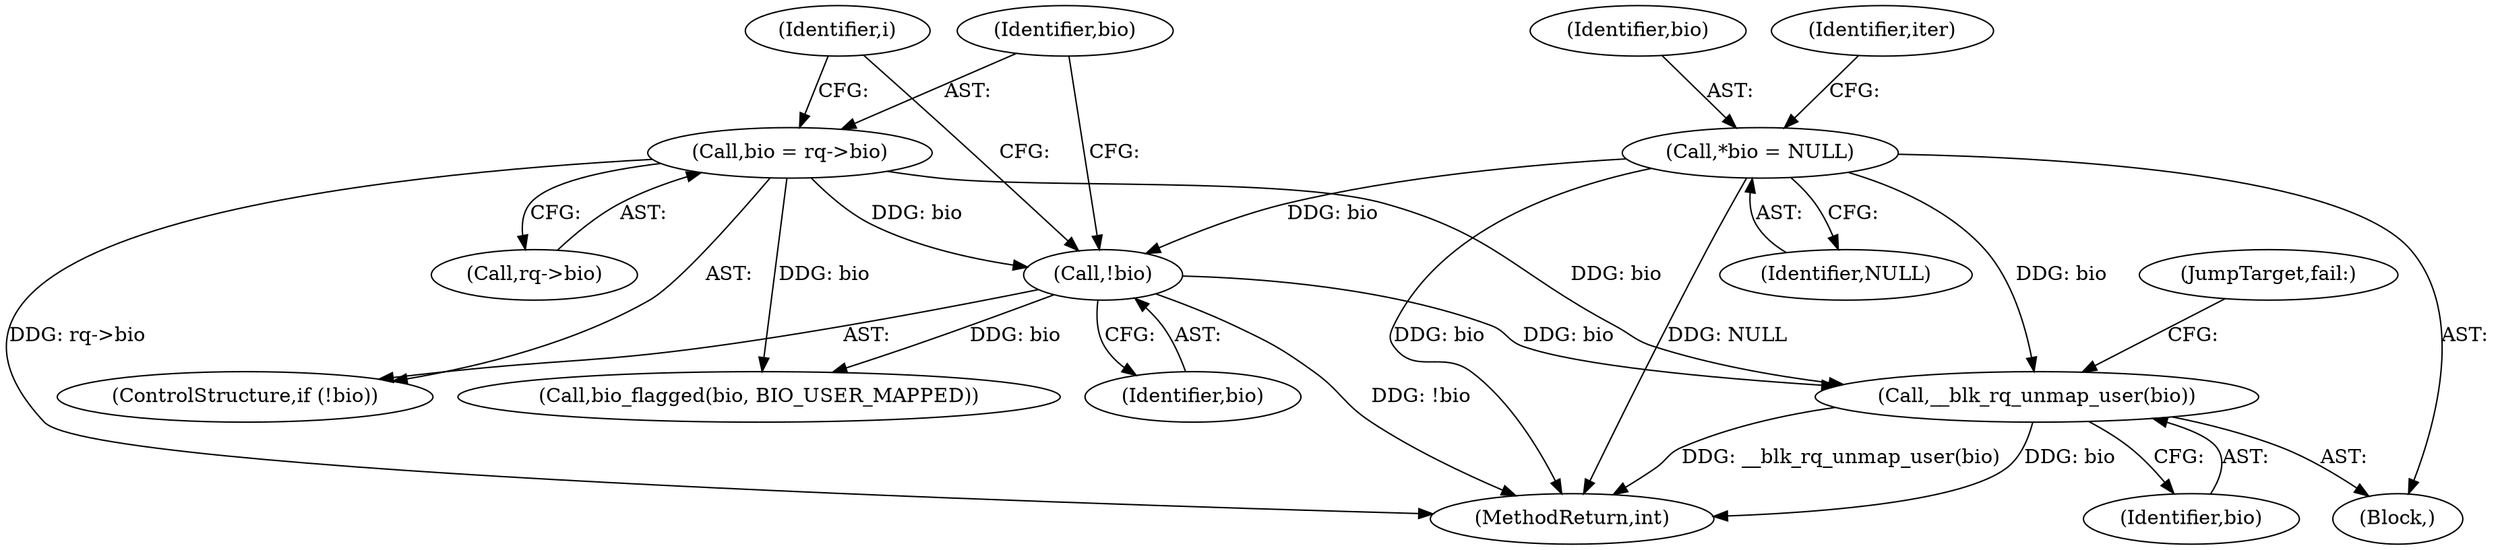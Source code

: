 digraph "0_linux_a0ac402cfcdc904f9772e1762b3fda112dcc56a0@pointer" {
"1000198" [label="(Call,__blk_rq_unmap_user(bio))"];
"1000177" [label="(Call,bio = rq->bio)"];
"1000175" [label="(Call,!bio)"];
"1000121" [label="(Call,*bio = NULL)"];
"1000122" [label="(Identifier,bio)"];
"1000198" [label="(Call,__blk_rq_unmap_user(bio))"];
"1000121" [label="(Call,*bio = NULL)"];
"1000179" [label="(Call,rq->bio)"];
"1000106" [label="(Block,)"];
"1000177" [label="(Call,bio = rq->bio)"];
"1000174" [label="(ControlStructure,if (!bio))"];
"1000199" [label="(Identifier,bio)"];
"1000123" [label="(Identifier,NULL)"];
"1000184" [label="(Identifier,i)"];
"1000129" [label="(Identifier,iter)"];
"1000175" [label="(Call,!bio)"];
"1000176" [label="(Identifier,bio)"];
"1000209" [label="(MethodReturn,int)"];
"1000187" [label="(Call,bio_flagged(bio, BIO_USER_MAPPED))"];
"1000200" [label="(JumpTarget,fail:)"];
"1000178" [label="(Identifier,bio)"];
"1000198" -> "1000106"  [label="AST: "];
"1000198" -> "1000199"  [label="CFG: "];
"1000199" -> "1000198"  [label="AST: "];
"1000200" -> "1000198"  [label="CFG: "];
"1000198" -> "1000209"  [label="DDG: bio"];
"1000198" -> "1000209"  [label="DDG: __blk_rq_unmap_user(bio)"];
"1000177" -> "1000198"  [label="DDG: bio"];
"1000175" -> "1000198"  [label="DDG: bio"];
"1000121" -> "1000198"  [label="DDG: bio"];
"1000177" -> "1000174"  [label="AST: "];
"1000177" -> "1000179"  [label="CFG: "];
"1000178" -> "1000177"  [label="AST: "];
"1000179" -> "1000177"  [label="AST: "];
"1000184" -> "1000177"  [label="CFG: "];
"1000177" -> "1000209"  [label="DDG: rq->bio"];
"1000177" -> "1000175"  [label="DDG: bio"];
"1000177" -> "1000187"  [label="DDG: bio"];
"1000175" -> "1000174"  [label="AST: "];
"1000175" -> "1000176"  [label="CFG: "];
"1000176" -> "1000175"  [label="AST: "];
"1000184" -> "1000175"  [label="CFG: "];
"1000178" -> "1000175"  [label="CFG: "];
"1000175" -> "1000209"  [label="DDG: !bio"];
"1000121" -> "1000175"  [label="DDG: bio"];
"1000175" -> "1000187"  [label="DDG: bio"];
"1000121" -> "1000106"  [label="AST: "];
"1000121" -> "1000123"  [label="CFG: "];
"1000122" -> "1000121"  [label="AST: "];
"1000123" -> "1000121"  [label="AST: "];
"1000129" -> "1000121"  [label="CFG: "];
"1000121" -> "1000209"  [label="DDG: bio"];
"1000121" -> "1000209"  [label="DDG: NULL"];
}
